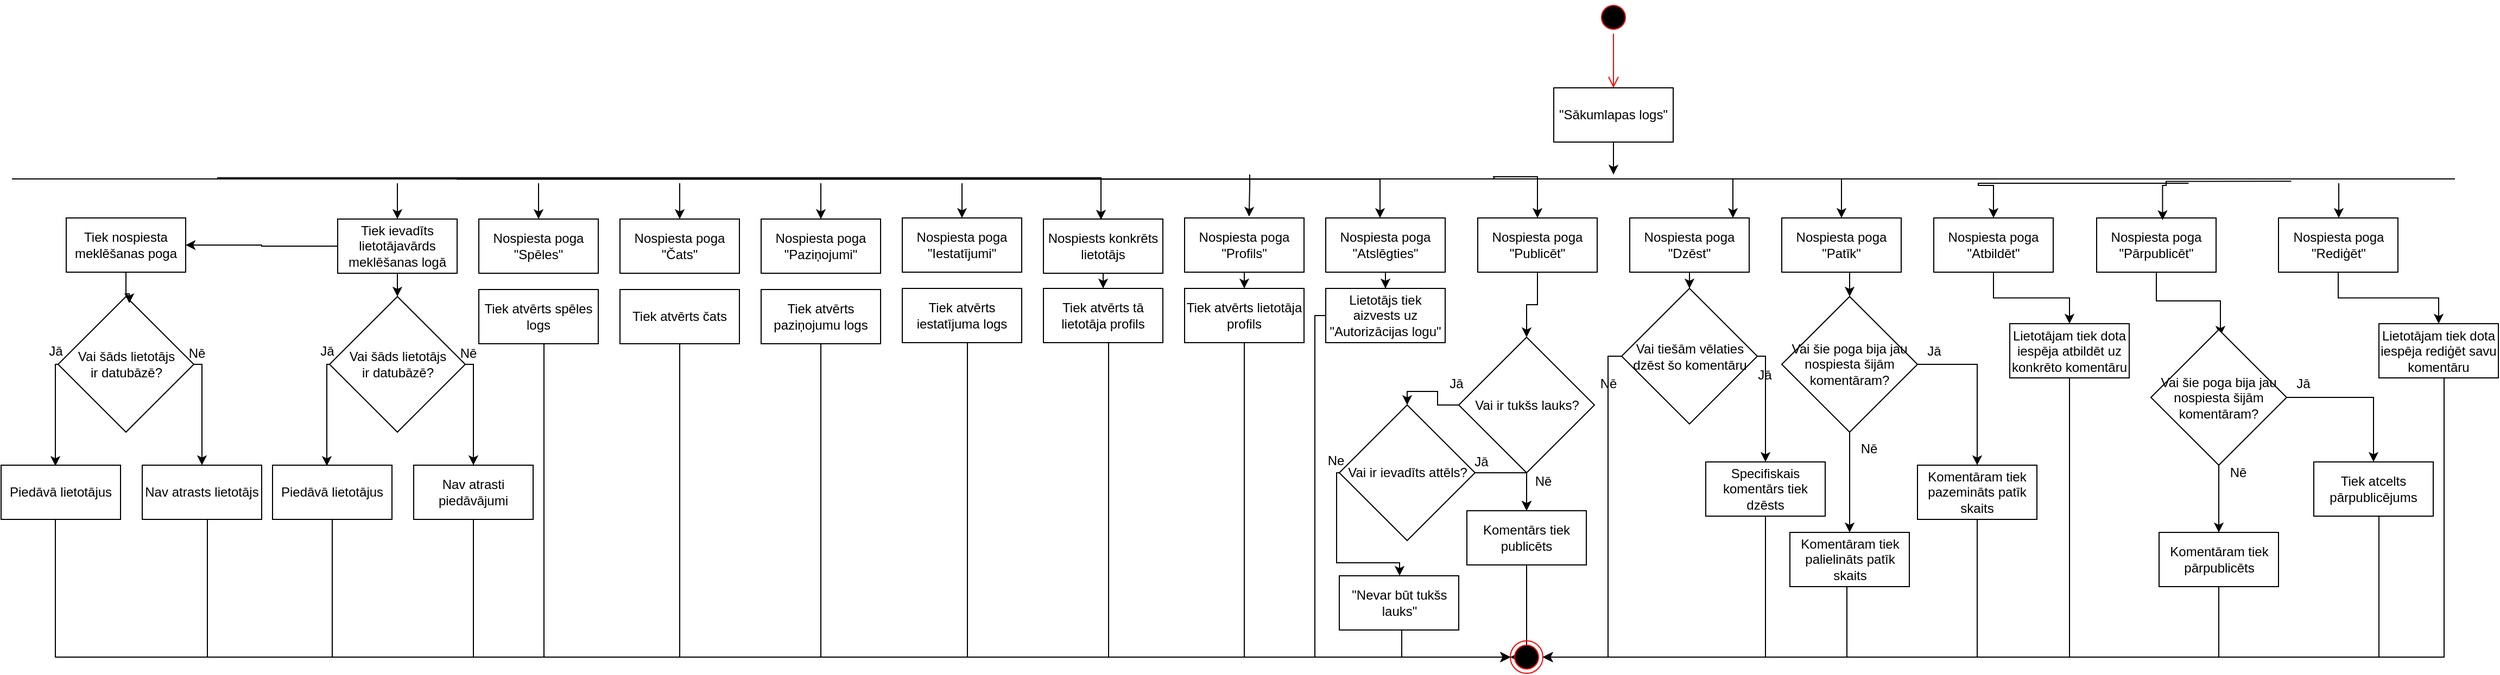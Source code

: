 <mxfile version="24.5.2" type="device">
  <diagram name="Page-1" id="zZq7VaybYD1DG1loLCVF">
    <mxGraphModel dx="3166" dy="806" grid="1" gridSize="10" guides="1" tooltips="1" connect="1" arrows="1" fold="1" page="1" pageScale="1" pageWidth="850" pageHeight="1100" math="0" shadow="0">
      <root>
        <mxCell id="0" />
        <mxCell id="1" parent="0" />
        <mxCell id="ikjYLwRMNx4tmdUfGQpT-4" value="" style="ellipse;html=1;shape=startState;fillColor=#000000;strokeColor=#ff0000;" parent="1" vertex="1">
          <mxGeometry x="410" y="100" width="30" height="30" as="geometry" />
        </mxCell>
        <mxCell id="ikjYLwRMNx4tmdUfGQpT-5" value="" style="edgeStyle=orthogonalEdgeStyle;html=1;verticalAlign=bottom;endArrow=open;endSize=8;strokeColor=#ff0000;rounded=0;entryX=0.5;entryY=0;entryDx=0;entryDy=0;" parent="1" source="ikjYLwRMNx4tmdUfGQpT-4" target="ikjYLwRMNx4tmdUfGQpT-7" edge="1">
          <mxGeometry relative="1" as="geometry">
            <mxPoint x="425" y="190" as="targetPoint" />
          </mxGeometry>
        </mxCell>
        <mxCell id="ikjYLwRMNx4tmdUfGQpT-9" style="edgeStyle=orthogonalEdgeStyle;rounded=0;orthogonalLoop=1;jettySize=auto;html=1;" parent="1" source="ikjYLwRMNx4tmdUfGQpT-7" target="ikjYLwRMNx4tmdUfGQpT-8" edge="1">
          <mxGeometry relative="1" as="geometry">
            <mxPoint x="425" y="250" as="targetPoint" />
            <Array as="points">
              <mxPoint x="425" y="260" />
              <mxPoint x="425" y="260" />
            </Array>
          </mxGeometry>
        </mxCell>
        <mxCell id="ikjYLwRMNx4tmdUfGQpT-7" value="&quot;Sākumlapas logs&quot;" style="html=1;whiteSpace=wrap;" parent="1" vertex="1">
          <mxGeometry x="370" y="180" width="110" height="50" as="geometry" />
        </mxCell>
        <mxCell id="wYO3z8Fsa95_Q1i2Rd3B-8" style="edgeStyle=orthogonalEdgeStyle;rounded=0;orthogonalLoop=1;jettySize=auto;html=1;" edge="1" parent="1" source="ikjYLwRMNx4tmdUfGQpT-8" target="wYO3z8Fsa95_Q1i2Rd3B-7">
          <mxGeometry relative="1" as="geometry">
            <Array as="points">
              <mxPoint x="1093" y="280" />
              <mxPoint x="1093" y="280" />
            </Array>
          </mxGeometry>
        </mxCell>
        <mxCell id="wYO3z8Fsa95_Q1i2Rd3B-55" style="edgeStyle=orthogonalEdgeStyle;rounded=0;orthogonalLoop=1;jettySize=auto;html=1;" edge="1" parent="1" source="ikjYLwRMNx4tmdUfGQpT-8" target="wYO3z8Fsa95_Q1i2Rd3B-20">
          <mxGeometry relative="1" as="geometry">
            <Array as="points">
              <mxPoint x="-695" y="280" />
              <mxPoint x="-695" y="280" />
            </Array>
          </mxGeometry>
        </mxCell>
        <mxCell id="wYO3z8Fsa95_Q1i2Rd3B-56" style="edgeStyle=orthogonalEdgeStyle;rounded=0;orthogonalLoop=1;jettySize=auto;html=1;" edge="1" parent="1" source="ikjYLwRMNx4tmdUfGQpT-8" target="wYO3z8Fsa95_Q1i2Rd3B-18">
          <mxGeometry relative="1" as="geometry">
            <Array as="points">
              <mxPoint x="-565" y="280" />
              <mxPoint x="-565" y="280" />
            </Array>
          </mxGeometry>
        </mxCell>
        <mxCell id="wYO3z8Fsa95_Q1i2Rd3B-57" style="edgeStyle=orthogonalEdgeStyle;rounded=0;orthogonalLoop=1;jettySize=auto;html=1;" edge="1" parent="1" source="ikjYLwRMNx4tmdUfGQpT-8" target="wYO3z8Fsa95_Q1i2Rd3B-16">
          <mxGeometry relative="1" as="geometry">
            <Array as="points">
              <mxPoint x="-435" y="280" />
              <mxPoint x="-435" y="280" />
            </Array>
          </mxGeometry>
        </mxCell>
        <mxCell id="wYO3z8Fsa95_Q1i2Rd3B-58" style="edgeStyle=orthogonalEdgeStyle;rounded=0;orthogonalLoop=1;jettySize=auto;html=1;" edge="1" parent="1" source="ikjYLwRMNx4tmdUfGQpT-8" target="wYO3z8Fsa95_Q1i2Rd3B-14">
          <mxGeometry relative="1" as="geometry">
            <Array as="points">
              <mxPoint x="-305" y="280" />
              <mxPoint x="-305" y="280" />
            </Array>
          </mxGeometry>
        </mxCell>
        <mxCell id="wYO3z8Fsa95_Q1i2Rd3B-59" style="edgeStyle=orthogonalEdgeStyle;rounded=0;orthogonalLoop=1;jettySize=auto;html=1;entryX=0.5;entryY=0;entryDx=0;entryDy=0;" edge="1" parent="1" source="ikjYLwRMNx4tmdUfGQpT-8" target="wYO3z8Fsa95_Q1i2Rd3B-12">
          <mxGeometry relative="1" as="geometry">
            <Array as="points">
              <mxPoint x="-175" y="280" />
              <mxPoint x="-175" y="280" />
            </Array>
          </mxGeometry>
        </mxCell>
        <mxCell id="ikjYLwRMNx4tmdUfGQpT-8" value="" style="line;strokeWidth=1;fillColor=none;align=left;verticalAlign=middle;spacingTop=-1;spacingLeft=3;spacingRight=3;rotatable=0;labelPosition=right;points=[];portConstraint=eastwest;strokeColor=inherit;" parent="1" vertex="1">
          <mxGeometry x="-1050" y="260" width="2250" height="8" as="geometry" />
        </mxCell>
        <mxCell id="ikjYLwRMNx4tmdUfGQpT-15" style="edgeStyle=orthogonalEdgeStyle;rounded=0;orthogonalLoop=1;jettySize=auto;html=1;entryX=0.5;entryY=0;entryDx=0;entryDy=0;" parent="1" source="ikjYLwRMNx4tmdUfGQpT-10" target="ikjYLwRMNx4tmdUfGQpT-29" edge="1">
          <mxGeometry relative="1" as="geometry" />
        </mxCell>
        <mxCell id="ikjYLwRMNx4tmdUfGQpT-10" value="Nospiesta poga &quot;Publicēt&quot;" style="html=1;whiteSpace=wrap;" parent="1" vertex="1">
          <mxGeometry x="300" y="300" width="110" height="50" as="geometry" />
        </mxCell>
        <mxCell id="ikjYLwRMNx4tmdUfGQpT-19" style="edgeStyle=orthogonalEdgeStyle;rounded=0;orthogonalLoop=1;jettySize=auto;html=1;exitX=0.5;exitY=1;exitDx=0;exitDy=0;" parent="1" source="ikjYLwRMNx4tmdUfGQpT-11" target="ikjYLwRMNx4tmdUfGQpT-18" edge="1">
          <mxGeometry relative="1" as="geometry" />
        </mxCell>
        <mxCell id="ikjYLwRMNx4tmdUfGQpT-11" value="Nospiesta poga &quot;Dzēst&quot;" style="html=1;whiteSpace=wrap;" parent="1" vertex="1">
          <mxGeometry x="440" y="300" width="110" height="50" as="geometry" />
        </mxCell>
        <mxCell id="ikjYLwRMNx4tmdUfGQpT-12" style="edgeStyle=orthogonalEdgeStyle;rounded=0;orthogonalLoop=1;jettySize=auto;html=1;entryX=0.5;entryY=0;entryDx=0;entryDy=0;" parent="1" target="ikjYLwRMNx4tmdUfGQpT-10" edge="1">
          <mxGeometry relative="1" as="geometry">
            <mxPoint x="435" y="270" as="targetPoint" />
            <mxPoint x="315" y="264" as="sourcePoint" />
            <Array as="points">
              <mxPoint x="314" y="262" />
              <mxPoint x="315" y="262" />
            </Array>
          </mxGeometry>
        </mxCell>
        <mxCell id="ikjYLwRMNx4tmdUfGQpT-13" style="edgeStyle=orthogonalEdgeStyle;rounded=0;orthogonalLoop=1;jettySize=auto;html=1;exitX=0.769;exitY=0.5;exitDx=0;exitDy=0;exitPerimeter=0;" parent="1" source="ikjYLwRMNx4tmdUfGQpT-8" target="ikjYLwRMNx4tmdUfGQpT-11" edge="1">
          <mxGeometry relative="1" as="geometry">
            <mxPoint x="445" y="280" as="targetPoint" />
            <mxPoint x="445" y="250" as="sourcePoint" />
            <Array as="points">
              <mxPoint x="535" y="270" />
              <mxPoint x="535" y="270" />
            </Array>
          </mxGeometry>
        </mxCell>
        <mxCell id="ikjYLwRMNx4tmdUfGQpT-17" style="edgeStyle=orthogonalEdgeStyle;rounded=0;orthogonalLoop=1;jettySize=auto;html=1;entryX=0;entryY=0.5;entryDx=0;entryDy=0;" parent="1" source="ikjYLwRMNx4tmdUfGQpT-14" target="ikjYLwRMNx4tmdUfGQpT-16" edge="1">
          <mxGeometry relative="1" as="geometry">
            <Array as="points">
              <mxPoint x="345" y="705" />
            </Array>
          </mxGeometry>
        </mxCell>
        <mxCell id="ikjYLwRMNx4tmdUfGQpT-14" value="Komentārs tiek publicēts" style="html=1;whiteSpace=wrap;" parent="1" vertex="1">
          <mxGeometry x="290" y="570" width="110" height="50" as="geometry" />
        </mxCell>
        <mxCell id="ikjYLwRMNx4tmdUfGQpT-16" value="" style="ellipse;html=1;shape=endState;fillColor=#000000;strokeColor=#ff0000;" parent="1" vertex="1">
          <mxGeometry x="330" y="690" width="30" height="30" as="geometry" />
        </mxCell>
        <mxCell id="ikjYLwRMNx4tmdUfGQpT-20" style="edgeStyle=orthogonalEdgeStyle;rounded=0;orthogonalLoop=1;jettySize=auto;html=1;exitX=0;exitY=0.5;exitDx=0;exitDy=0;" parent="1" source="ikjYLwRMNx4tmdUfGQpT-18" target="ikjYLwRMNx4tmdUfGQpT-16" edge="1">
          <mxGeometry relative="1" as="geometry">
            <mxPoint x="452" y="525" as="targetPoint" />
            <Array as="points">
              <mxPoint x="420" y="428" />
              <mxPoint x="420" y="705" />
            </Array>
          </mxGeometry>
        </mxCell>
        <mxCell id="ikjYLwRMNx4tmdUfGQpT-26" style="edgeStyle=orthogonalEdgeStyle;rounded=0;orthogonalLoop=1;jettySize=auto;html=1;exitX=1;exitY=0.5;exitDx=0;exitDy=0;" parent="1" source="ikjYLwRMNx4tmdUfGQpT-18" target="ikjYLwRMNx4tmdUfGQpT-25" edge="1">
          <mxGeometry relative="1" as="geometry">
            <Array as="points">
              <mxPoint x="565" y="428" />
            </Array>
          </mxGeometry>
        </mxCell>
        <mxCell id="ikjYLwRMNx4tmdUfGQpT-18" value="Vai tiešām vēlaties dzēst šo komentāru" style="rhombus;whiteSpace=wrap;html=1;" parent="1" vertex="1">
          <mxGeometry x="432.5" y="365" width="125" height="125" as="geometry" />
        </mxCell>
        <mxCell id="ikjYLwRMNx4tmdUfGQpT-23" value="Nē" style="text;html=1;align=center;verticalAlign=middle;resizable=0;points=[];autosize=1;strokeColor=none;fillColor=none;" parent="1" vertex="1">
          <mxGeometry x="400" y="438" width="40" height="30" as="geometry" />
        </mxCell>
        <mxCell id="ikjYLwRMNx4tmdUfGQpT-24" value="Jā" style="text;html=1;align=center;verticalAlign=middle;resizable=0;points=[];autosize=1;strokeColor=none;fillColor=none;" parent="1" vertex="1">
          <mxGeometry x="544" y="430" width="40" height="30" as="geometry" />
        </mxCell>
        <mxCell id="ikjYLwRMNx4tmdUfGQpT-27" style="edgeStyle=orthogonalEdgeStyle;rounded=0;orthogonalLoop=1;jettySize=auto;html=1;entryX=1;entryY=0.5;entryDx=0;entryDy=0;" parent="1" source="ikjYLwRMNx4tmdUfGQpT-25" target="ikjYLwRMNx4tmdUfGQpT-16" edge="1">
          <mxGeometry relative="1" as="geometry">
            <Array as="points">
              <mxPoint x="565" y="705" />
            </Array>
          </mxGeometry>
        </mxCell>
        <mxCell id="ikjYLwRMNx4tmdUfGQpT-25" value="&lt;div style=&quot;&quot;&gt;Specifiskais komentārs tiek dzēsts&lt;/div&gt;" style="html=1;whiteSpace=wrap;align=center;" parent="1" vertex="1">
          <mxGeometry x="510" y="525" width="110" height="50" as="geometry" />
        </mxCell>
        <mxCell id="ikjYLwRMNx4tmdUfGQpT-47" style="edgeStyle=orthogonalEdgeStyle;rounded=0;orthogonalLoop=1;jettySize=auto;html=1;entryX=0.5;entryY=0;entryDx=0;entryDy=0;" parent="1" source="ikjYLwRMNx4tmdUfGQpT-29" target="ikjYLwRMNx4tmdUfGQpT-14" edge="1">
          <mxGeometry relative="1" as="geometry" />
        </mxCell>
        <mxCell id="wYO3z8Fsa95_Q1i2Rd3B-2" style="edgeStyle=orthogonalEdgeStyle;rounded=0;orthogonalLoop=1;jettySize=auto;html=1;exitX=0;exitY=0.5;exitDx=0;exitDy=0;entryX=0.5;entryY=0;entryDx=0;entryDy=0;" edge="1" parent="1" source="ikjYLwRMNx4tmdUfGQpT-29" target="wYO3z8Fsa95_Q1i2Rd3B-1">
          <mxGeometry relative="1" as="geometry">
            <Array as="points">
              <mxPoint x="263" y="473" />
              <mxPoint x="263" y="460" />
              <mxPoint x="235" y="460" />
            </Array>
          </mxGeometry>
        </mxCell>
        <mxCell id="ikjYLwRMNx4tmdUfGQpT-29" value="Vai ir tukšs lauks?" style="rhombus;whiteSpace=wrap;html=1;" parent="1" vertex="1">
          <mxGeometry x="282.5" y="410" width="125" height="125" as="geometry" />
        </mxCell>
        <mxCell id="ikjYLwRMNx4tmdUfGQpT-39" value="Jā" style="text;html=1;align=center;verticalAlign=middle;resizable=0;points=[];autosize=1;strokeColor=none;fillColor=none;" parent="1" vertex="1">
          <mxGeometry x="260" y="438" width="40" height="30" as="geometry" />
        </mxCell>
        <mxCell id="ikjYLwRMNx4tmdUfGQpT-42" style="edgeStyle=orthogonalEdgeStyle;rounded=0;orthogonalLoop=1;jettySize=auto;html=1;entryX=0;entryY=0.5;entryDx=0;entryDy=0;" parent="1" source="ikjYLwRMNx4tmdUfGQpT-40" target="ikjYLwRMNx4tmdUfGQpT-16" edge="1">
          <mxGeometry relative="1" as="geometry">
            <mxPoint x="145" y="720" as="targetPoint" />
            <Array as="points">
              <mxPoint x="230" y="705" />
            </Array>
          </mxGeometry>
        </mxCell>
        <mxCell id="ikjYLwRMNx4tmdUfGQpT-40" value="&quot;Nevar būt tukšs lauks&quot;" style="html=1;whiteSpace=wrap;" parent="1" vertex="1">
          <mxGeometry x="172.5" y="630" width="110" height="50" as="geometry" />
        </mxCell>
        <mxCell id="ikjYLwRMNx4tmdUfGQpT-51" style="edgeStyle=orthogonalEdgeStyle;rounded=0;orthogonalLoop=1;jettySize=auto;html=1;entryX=0.5;entryY=0;entryDx=0;entryDy=0;" parent="1" source="ikjYLwRMNx4tmdUfGQpT-43" target="ikjYLwRMNx4tmdUfGQpT-50" edge="1">
          <mxGeometry relative="1" as="geometry">
            <Array as="points">
              <mxPoint x="643" y="370" />
            </Array>
          </mxGeometry>
        </mxCell>
        <mxCell id="ikjYLwRMNx4tmdUfGQpT-43" value="Nospiesta poga &quot;Patīk&quot;" style="html=1;whiteSpace=wrap;" parent="1" vertex="1">
          <mxGeometry x="580" y="300" width="110" height="50" as="geometry" />
        </mxCell>
        <mxCell id="ikjYLwRMNx4tmdUfGQpT-63" style="edgeStyle=orthogonalEdgeStyle;rounded=0;orthogonalLoop=1;jettySize=auto;html=1;entryX=0.5;entryY=0;entryDx=0;entryDy=0;" parent="1" source="ikjYLwRMNx4tmdUfGQpT-44" target="ikjYLwRMNx4tmdUfGQpT-62" edge="1">
          <mxGeometry relative="1" as="geometry" />
        </mxCell>
        <mxCell id="ikjYLwRMNx4tmdUfGQpT-44" value="Nospiesta poga &quot;Atslēgties&quot;" style="html=1;whiteSpace=wrap;" parent="1" vertex="1">
          <mxGeometry x="160" y="300" width="110" height="50" as="geometry" />
        </mxCell>
        <mxCell id="ikjYLwRMNx4tmdUfGQpT-48" value="Nē" style="text;html=1;align=center;verticalAlign=middle;resizable=0;points=[];autosize=1;strokeColor=none;fillColor=none;" parent="1" vertex="1">
          <mxGeometry x="340" y="528" width="40" height="30" as="geometry" />
        </mxCell>
        <mxCell id="ikjYLwRMNx4tmdUfGQpT-49" style="edgeStyle=orthogonalEdgeStyle;rounded=0;orthogonalLoop=1;jettySize=auto;html=1;exitX=0.825;exitY=0.5;exitDx=0;exitDy=0;exitPerimeter=0;entryX=0.5;entryY=0;entryDx=0;entryDy=0;" parent="1" source="ikjYLwRMNx4tmdUfGQpT-8" target="ikjYLwRMNx4tmdUfGQpT-43" edge="1">
          <mxGeometry relative="1" as="geometry">
            <mxPoint x="435" y="270" as="targetPoint" />
            <mxPoint x="435" y="240" as="sourcePoint" />
            <Array as="points">
              <mxPoint x="635" y="270" />
              <mxPoint x="635" y="270" />
            </Array>
          </mxGeometry>
        </mxCell>
        <mxCell id="ikjYLwRMNx4tmdUfGQpT-55" style="edgeStyle=orthogonalEdgeStyle;rounded=0;orthogonalLoop=1;jettySize=auto;html=1;entryX=0.5;entryY=0;entryDx=0;entryDy=0;" parent="1" source="ikjYLwRMNx4tmdUfGQpT-50" target="ikjYLwRMNx4tmdUfGQpT-53" edge="1">
          <mxGeometry relative="1" as="geometry" />
        </mxCell>
        <mxCell id="ikjYLwRMNx4tmdUfGQpT-56" style="edgeStyle=orthogonalEdgeStyle;rounded=0;orthogonalLoop=1;jettySize=auto;html=1;exitX=1;exitY=0.5;exitDx=0;exitDy=0;" parent="1" source="ikjYLwRMNx4tmdUfGQpT-50" target="ikjYLwRMNx4tmdUfGQpT-54" edge="1">
          <mxGeometry relative="1" as="geometry" />
        </mxCell>
        <mxCell id="ikjYLwRMNx4tmdUfGQpT-50" value="Vai šie poga bija jau nospiesta šijām komentāram?" style="rhombus;whiteSpace=wrap;html=1;" parent="1" vertex="1">
          <mxGeometry x="580" y="372.5" width="125" height="125" as="geometry" />
        </mxCell>
        <mxCell id="ikjYLwRMNx4tmdUfGQpT-59" style="edgeStyle=orthogonalEdgeStyle;rounded=0;orthogonalLoop=1;jettySize=auto;html=1;entryX=1;entryY=0.5;entryDx=0;entryDy=0;" parent="1" source="ikjYLwRMNx4tmdUfGQpT-53" target="ikjYLwRMNx4tmdUfGQpT-16" edge="1">
          <mxGeometry relative="1" as="geometry">
            <Array as="points">
              <mxPoint x="640" y="705" />
            </Array>
          </mxGeometry>
        </mxCell>
        <mxCell id="ikjYLwRMNx4tmdUfGQpT-53" value="&lt;div style=&quot;&quot;&gt;Komentāram tiek palielināts patīk skaits&lt;/div&gt;" style="html=1;whiteSpace=wrap;align=center;" parent="1" vertex="1">
          <mxGeometry x="587.5" y="590" width="110" height="50" as="geometry" />
        </mxCell>
        <mxCell id="ikjYLwRMNx4tmdUfGQpT-61" style="edgeStyle=orthogonalEdgeStyle;rounded=0;orthogonalLoop=1;jettySize=auto;html=1;entryX=1;entryY=0.5;entryDx=0;entryDy=0;" parent="1" source="ikjYLwRMNx4tmdUfGQpT-54" target="ikjYLwRMNx4tmdUfGQpT-16" edge="1">
          <mxGeometry relative="1" as="geometry">
            <Array as="points">
              <mxPoint x="760" y="705" />
            </Array>
          </mxGeometry>
        </mxCell>
        <mxCell id="ikjYLwRMNx4tmdUfGQpT-54" value="&lt;div style=&quot;&quot;&gt;Komentāram tiek pazemināts patīk skaits&lt;/div&gt;" style="html=1;whiteSpace=wrap;align=center;" parent="1" vertex="1">
          <mxGeometry x="705" y="528" width="110" height="50" as="geometry" />
        </mxCell>
        <mxCell id="ikjYLwRMNx4tmdUfGQpT-57" value="Jā" style="text;html=1;align=center;verticalAlign=middle;resizable=0;points=[];autosize=1;strokeColor=none;fillColor=none;" parent="1" vertex="1">
          <mxGeometry x="700" y="408" width="40" height="30" as="geometry" />
        </mxCell>
        <mxCell id="ikjYLwRMNx4tmdUfGQpT-58" value="Nē" style="text;html=1;align=center;verticalAlign=middle;resizable=0;points=[];autosize=1;strokeColor=none;fillColor=none;" parent="1" vertex="1">
          <mxGeometry x="640" y="498" width="40" height="30" as="geometry" />
        </mxCell>
        <mxCell id="ikjYLwRMNx4tmdUfGQpT-64" style="edgeStyle=orthogonalEdgeStyle;rounded=0;orthogonalLoop=1;jettySize=auto;html=1;entryX=0;entryY=0.5;entryDx=0;entryDy=0;" parent="1" source="ikjYLwRMNx4tmdUfGQpT-62" target="ikjYLwRMNx4tmdUfGQpT-16" edge="1">
          <mxGeometry relative="1" as="geometry">
            <Array as="points">
              <mxPoint x="150" y="390" />
              <mxPoint x="150" y="705" />
            </Array>
          </mxGeometry>
        </mxCell>
        <mxCell id="ikjYLwRMNx4tmdUfGQpT-62" value="Lietotājs tiek aizvests uz &quot;Autorizācijas logu&quot;" style="html=1;whiteSpace=wrap;" parent="1" vertex="1">
          <mxGeometry x="160" y="365" width="110" height="50" as="geometry" />
        </mxCell>
        <mxCell id="ikjYLwRMNx4tmdUfGQpT-65" style="edgeStyle=orthogonalEdgeStyle;rounded=0;orthogonalLoop=1;jettySize=auto;html=1;exitX=0.182;exitY=0.528;exitDx=0;exitDy=0;exitPerimeter=0;" parent="1" source="ikjYLwRMNx4tmdUfGQpT-8" target="ikjYLwRMNx4tmdUfGQpT-44" edge="1">
          <mxGeometry relative="1" as="geometry">
            <mxPoint x="435" y="270" as="targetPoint" />
            <mxPoint x="435" y="240" as="sourcePoint" />
            <Array as="points">
              <mxPoint x="210" y="290" />
              <mxPoint x="210" y="290" />
            </Array>
          </mxGeometry>
        </mxCell>
        <mxCell id="ikjYLwRMNx4tmdUfGQpT-76" style="edgeStyle=orthogonalEdgeStyle;rounded=0;orthogonalLoop=1;jettySize=auto;html=1;" parent="1" source="ikjYLwRMNx4tmdUfGQpT-66" target="ikjYLwRMNx4tmdUfGQpT-75" edge="1">
          <mxGeometry relative="1" as="geometry" />
        </mxCell>
        <mxCell id="ikjYLwRMNx4tmdUfGQpT-66" value="Nospiesta poga &quot;Atbildēt&quot;" style="html=1;whiteSpace=wrap;" parent="1" vertex="1">
          <mxGeometry x="720" y="300" width="110" height="50" as="geometry" />
        </mxCell>
        <mxCell id="ikjYLwRMNx4tmdUfGQpT-73" style="edgeStyle=orthogonalEdgeStyle;rounded=0;orthogonalLoop=1;jettySize=auto;html=1;exitX=0.5;exitY=1;exitDx=0;exitDy=0;entryX=0.5;entryY=0;entryDx=0;entryDy=0;" parent="1" source="ikjYLwRMNx4tmdUfGQpT-67" target="ikjYLwRMNx4tmdUfGQpT-72" edge="1">
          <mxGeometry relative="1" as="geometry" />
        </mxCell>
        <mxCell id="ikjYLwRMNx4tmdUfGQpT-67" value="Nospiesta poga &quot;Profils&quot;" style="html=1;whiteSpace=wrap;" parent="1" vertex="1">
          <mxGeometry x="30" y="300" width="110" height="50" as="geometry" />
        </mxCell>
        <mxCell id="ikjYLwRMNx4tmdUfGQpT-71" style="edgeStyle=orthogonalEdgeStyle;rounded=0;orthogonalLoop=1;jettySize=auto;html=1;exitX=0.5;exitY=1;exitDx=0;exitDy=0;entryX=0.5;entryY=0;entryDx=0;entryDy=0;" parent="1" source="ikjYLwRMNx4tmdUfGQpT-68" target="ikjYLwRMNx4tmdUfGQpT-69" edge="1">
          <mxGeometry relative="1" as="geometry" />
        </mxCell>
        <mxCell id="ikjYLwRMNx4tmdUfGQpT-68" value="Nospiests konkrēts lietotājs" style="html=1;whiteSpace=wrap;" parent="1" vertex="1">
          <mxGeometry x="-100" y="301" width="110" height="50" as="geometry" />
        </mxCell>
        <mxCell id="ikjYLwRMNx4tmdUfGQpT-70" style="edgeStyle=orthogonalEdgeStyle;rounded=0;orthogonalLoop=1;jettySize=auto;html=1;entryX=0;entryY=0.5;entryDx=0;entryDy=0;" parent="1" source="ikjYLwRMNx4tmdUfGQpT-69" target="ikjYLwRMNx4tmdUfGQpT-16" edge="1">
          <mxGeometry relative="1" as="geometry">
            <Array as="points">
              <mxPoint x="-40" y="705" />
            </Array>
          </mxGeometry>
        </mxCell>
        <mxCell id="ikjYLwRMNx4tmdUfGQpT-69" value="Tiek atvērts tā lietotāja profils" style="html=1;whiteSpace=wrap;" parent="1" vertex="1">
          <mxGeometry x="-100" y="365" width="110" height="50" as="geometry" />
        </mxCell>
        <mxCell id="ikjYLwRMNx4tmdUfGQpT-74" style="edgeStyle=orthogonalEdgeStyle;rounded=0;orthogonalLoop=1;jettySize=auto;html=1;entryX=0;entryY=0.5;entryDx=0;entryDy=0;" parent="1" source="ikjYLwRMNx4tmdUfGQpT-72" target="ikjYLwRMNx4tmdUfGQpT-16" edge="1">
          <mxGeometry relative="1" as="geometry">
            <Array as="points">
              <mxPoint x="85" y="705" />
            </Array>
          </mxGeometry>
        </mxCell>
        <mxCell id="ikjYLwRMNx4tmdUfGQpT-72" value="Tiek atvērts lietotāja profils" style="html=1;whiteSpace=wrap;" parent="1" vertex="1">
          <mxGeometry x="30" y="365" width="110" height="50" as="geometry" />
        </mxCell>
        <mxCell id="ikjYLwRMNx4tmdUfGQpT-77" style="edgeStyle=orthogonalEdgeStyle;rounded=0;orthogonalLoop=1;jettySize=auto;html=1;entryX=1;entryY=0.5;entryDx=0;entryDy=0;" parent="1" source="ikjYLwRMNx4tmdUfGQpT-75" target="ikjYLwRMNx4tmdUfGQpT-16" edge="1">
          <mxGeometry relative="1" as="geometry">
            <Array as="points">
              <mxPoint x="845" y="705" />
            </Array>
          </mxGeometry>
        </mxCell>
        <mxCell id="ikjYLwRMNx4tmdUfGQpT-75" value="Lietotājam tiek dota iespēja atbildēt uz konkrēto komentāru" style="html=1;whiteSpace=wrap;" parent="1" vertex="1">
          <mxGeometry x="790" y="397.5" width="110" height="50" as="geometry" />
        </mxCell>
        <mxCell id="ikjYLwRMNx4tmdUfGQpT-78" style="edgeStyle=orthogonalEdgeStyle;rounded=0;orthogonalLoop=1;jettySize=auto;html=1;exitX=0.891;exitY=1;exitDx=0;exitDy=0;exitPerimeter=0;" parent="1" source="ikjYLwRMNx4tmdUfGQpT-8" target="ikjYLwRMNx4tmdUfGQpT-66" edge="1">
          <mxGeometry relative="1" as="geometry">
            <mxPoint x="435" y="270" as="targetPoint" />
            <mxPoint x="435" y="240" as="sourcePoint" />
            <Array as="points">
              <mxPoint x="761" y="270" />
              <mxPoint x="775" y="270" />
            </Array>
          </mxGeometry>
        </mxCell>
        <mxCell id="ikjYLwRMNx4tmdUfGQpT-79" style="edgeStyle=orthogonalEdgeStyle;rounded=0;orthogonalLoop=1;jettySize=auto;html=1;entryX=0.54;entryY=-0.024;entryDx=0;entryDy=0;entryPerimeter=0;" parent="1" target="ikjYLwRMNx4tmdUfGQpT-67" edge="1">
          <mxGeometry relative="1" as="geometry">
            <mxPoint x="435" y="270" as="targetPoint" />
            <mxPoint x="90" y="260" as="sourcePoint" />
            <Array as="points">
              <mxPoint x="90" y="270" />
              <mxPoint x="89" y="270" />
            </Array>
          </mxGeometry>
        </mxCell>
        <mxCell id="ikjYLwRMNx4tmdUfGQpT-81" style="edgeStyle=orthogonalEdgeStyle;rounded=0;orthogonalLoop=1;jettySize=auto;html=1;exitX=0.084;exitY=0.366;exitDx=0;exitDy=0;exitPerimeter=0;entryX=0.479;entryY=0.011;entryDx=0;entryDy=0;entryPerimeter=0;" parent="1" source="ikjYLwRMNx4tmdUfGQpT-8" target="ikjYLwRMNx4tmdUfGQpT-68" edge="1">
          <mxGeometry relative="1" as="geometry">
            <mxPoint x="40" y="280" as="targetPoint" />
            <mxPoint x="100" y="270" as="sourcePoint" />
            <Array as="points">
              <mxPoint x="-47" y="263" />
              <mxPoint x="-47" y="302" />
            </Array>
          </mxGeometry>
        </mxCell>
        <mxCell id="ikjYLwRMNx4tmdUfGQpT-85" style="edgeStyle=orthogonalEdgeStyle;rounded=0;orthogonalLoop=1;jettySize=auto;html=1;entryX=0.512;entryY=0.045;entryDx=0;entryDy=0;entryPerimeter=0;" parent="1" source="ikjYLwRMNx4tmdUfGQpT-82" target="ikjYLwRMNx4tmdUfGQpT-86" edge="1">
          <mxGeometry relative="1" as="geometry">
            <mxPoint x="975" y="397.5" as="targetPoint" />
          </mxGeometry>
        </mxCell>
        <mxCell id="ikjYLwRMNx4tmdUfGQpT-82" value="Nospiesta poga &quot;Pārpublicēt&quot;" style="html=1;whiteSpace=wrap;" parent="1" vertex="1">
          <mxGeometry x="870" y="300" width="110" height="50" as="geometry" />
        </mxCell>
        <mxCell id="ikjYLwRMNx4tmdUfGQpT-83" style="edgeStyle=orthogonalEdgeStyle;rounded=0;orthogonalLoop=1;jettySize=auto;html=1;exitX=0.933;exitY=0.771;exitDx=0;exitDy=0;exitPerimeter=0;entryX=0.552;entryY=0.04;entryDx=0;entryDy=0;entryPerimeter=0;" parent="1" source="ikjYLwRMNx4tmdUfGQpT-8" target="ikjYLwRMNx4tmdUfGQpT-82" edge="1">
          <mxGeometry relative="1" as="geometry">
            <mxPoint x="435" y="270" as="targetPoint" />
            <mxPoint x="435" y="240" as="sourcePoint" />
            <Array as="points">
              <mxPoint x="934" y="270" />
              <mxPoint x="931" y="270" />
            </Array>
          </mxGeometry>
        </mxCell>
        <mxCell id="ikjYLwRMNx4tmdUfGQpT-89" style="edgeStyle=orthogonalEdgeStyle;rounded=0;orthogonalLoop=1;jettySize=auto;html=1;exitX=1;exitY=0.5;exitDx=0;exitDy=0;entryX=0.5;entryY=0;entryDx=0;entryDy=0;" parent="1" source="ikjYLwRMNx4tmdUfGQpT-86" target="ikjYLwRMNx4tmdUfGQpT-88" edge="1">
          <mxGeometry relative="1" as="geometry" />
        </mxCell>
        <mxCell id="ikjYLwRMNx4tmdUfGQpT-90" style="edgeStyle=orthogonalEdgeStyle;rounded=0;orthogonalLoop=1;jettySize=auto;html=1;exitX=0.5;exitY=1;exitDx=0;exitDy=0;entryX=0.5;entryY=0;entryDx=0;entryDy=0;" parent="1" source="ikjYLwRMNx4tmdUfGQpT-86" target="ikjYLwRMNx4tmdUfGQpT-87" edge="1">
          <mxGeometry relative="1" as="geometry" />
        </mxCell>
        <mxCell id="ikjYLwRMNx4tmdUfGQpT-86" value="Vai šie poga bija jau nospiesta šijām komentāram?" style="rhombus;whiteSpace=wrap;html=1;" parent="1" vertex="1">
          <mxGeometry x="920" y="403" width="125" height="125" as="geometry" />
        </mxCell>
        <mxCell id="ikjYLwRMNx4tmdUfGQpT-93" style="edgeStyle=orthogonalEdgeStyle;rounded=0;orthogonalLoop=1;jettySize=auto;html=1;entryX=1;entryY=0.5;entryDx=0;entryDy=0;" parent="1" source="ikjYLwRMNx4tmdUfGQpT-87" target="ikjYLwRMNx4tmdUfGQpT-16" edge="1">
          <mxGeometry relative="1" as="geometry">
            <Array as="points">
              <mxPoint x="983" y="705" />
            </Array>
          </mxGeometry>
        </mxCell>
        <mxCell id="ikjYLwRMNx4tmdUfGQpT-87" value="&lt;div style=&quot;&quot;&gt;Komentāram tiek pārpublicēts&lt;/div&gt;" style="html=1;whiteSpace=wrap;align=center;" parent="1" vertex="1">
          <mxGeometry x="927.5" y="590" width="110" height="50" as="geometry" />
        </mxCell>
        <mxCell id="ikjYLwRMNx4tmdUfGQpT-94" style="edgeStyle=orthogonalEdgeStyle;rounded=0;orthogonalLoop=1;jettySize=auto;html=1;entryX=1;entryY=0.5;entryDx=0;entryDy=0;" parent="1" source="ikjYLwRMNx4tmdUfGQpT-88" target="ikjYLwRMNx4tmdUfGQpT-16" edge="1">
          <mxGeometry relative="1" as="geometry">
            <Array as="points">
              <mxPoint x="1130" y="705" />
            </Array>
          </mxGeometry>
        </mxCell>
        <mxCell id="ikjYLwRMNx4tmdUfGQpT-88" value="&lt;div style=&quot;&quot;&gt;Tiek atcelts pārpublicējums&lt;/div&gt;" style="html=1;whiteSpace=wrap;align=center;" parent="1" vertex="1">
          <mxGeometry x="1070" y="525" width="110" height="50" as="geometry" />
        </mxCell>
        <mxCell id="ikjYLwRMNx4tmdUfGQpT-91" value="Jā" style="text;html=1;align=center;verticalAlign=middle;resizable=0;points=[];autosize=1;strokeColor=none;fillColor=none;" parent="1" vertex="1">
          <mxGeometry x="1040" y="438" width="40" height="30" as="geometry" />
        </mxCell>
        <mxCell id="ikjYLwRMNx4tmdUfGQpT-92" value="Nē" style="text;html=1;align=center;verticalAlign=middle;resizable=0;points=[];autosize=1;strokeColor=none;fillColor=none;" parent="1" vertex="1">
          <mxGeometry x="980" y="520" width="40" height="30" as="geometry" />
        </mxCell>
        <mxCell id="wYO3z8Fsa95_Q1i2Rd3B-3" style="edgeStyle=orthogonalEdgeStyle;rounded=0;orthogonalLoop=1;jettySize=auto;html=1;" edge="1" parent="1" source="wYO3z8Fsa95_Q1i2Rd3B-1" target="ikjYLwRMNx4tmdUfGQpT-40">
          <mxGeometry relative="1" as="geometry">
            <Array as="points">
              <mxPoint x="170" y="535" />
              <mxPoint x="170" y="618" />
              <mxPoint x="228" y="618" />
            </Array>
          </mxGeometry>
        </mxCell>
        <mxCell id="wYO3z8Fsa95_Q1i2Rd3B-4" style="edgeStyle=orthogonalEdgeStyle;rounded=0;orthogonalLoop=1;jettySize=auto;html=1;exitX=1;exitY=0.5;exitDx=0;exitDy=0;" edge="1" parent="1" source="wYO3z8Fsa95_Q1i2Rd3B-1" target="ikjYLwRMNx4tmdUfGQpT-14">
          <mxGeometry relative="1" as="geometry" />
        </mxCell>
        <mxCell id="wYO3z8Fsa95_Q1i2Rd3B-1" value="Vai ir ievadīts attēls?" style="rhombus;whiteSpace=wrap;html=1;" vertex="1" parent="1">
          <mxGeometry x="172.5" y="472.5" width="125" height="125" as="geometry" />
        </mxCell>
        <mxCell id="wYO3z8Fsa95_Q1i2Rd3B-5" value="Jā" style="text;html=1;align=center;verticalAlign=middle;resizable=0;points=[];autosize=1;strokeColor=none;fillColor=none;" vertex="1" parent="1">
          <mxGeometry x="283" y="510" width="40" height="30" as="geometry" />
        </mxCell>
        <mxCell id="wYO3z8Fsa95_Q1i2Rd3B-6" value="Ne" style="text;html=1;align=center;verticalAlign=middle;resizable=0;points=[];autosize=1;strokeColor=none;fillColor=none;" vertex="1" parent="1">
          <mxGeometry x="149" y="509" width="40" height="30" as="geometry" />
        </mxCell>
        <mxCell id="wYO3z8Fsa95_Q1i2Rd3B-10" style="edgeStyle=orthogonalEdgeStyle;rounded=0;orthogonalLoop=1;jettySize=auto;html=1;entryX=0.5;entryY=0;entryDx=0;entryDy=0;" edge="1" parent="1" source="wYO3z8Fsa95_Q1i2Rd3B-7" target="wYO3z8Fsa95_Q1i2Rd3B-9">
          <mxGeometry relative="1" as="geometry" />
        </mxCell>
        <mxCell id="wYO3z8Fsa95_Q1i2Rd3B-7" value="Nospiesta poga &quot;Rediģēt&quot;" style="html=1;whiteSpace=wrap;" vertex="1" parent="1">
          <mxGeometry x="1037.5" y="300" width="110" height="50" as="geometry" />
        </mxCell>
        <mxCell id="wYO3z8Fsa95_Q1i2Rd3B-11" style="edgeStyle=orthogonalEdgeStyle;rounded=0;orthogonalLoop=1;jettySize=auto;html=1;entryX=1;entryY=0.5;entryDx=0;entryDy=0;" edge="1" parent="1" source="wYO3z8Fsa95_Q1i2Rd3B-9" target="ikjYLwRMNx4tmdUfGQpT-16">
          <mxGeometry relative="1" as="geometry">
            <Array as="points">
              <mxPoint x="1190" y="705" />
            </Array>
          </mxGeometry>
        </mxCell>
        <mxCell id="wYO3z8Fsa95_Q1i2Rd3B-9" value="Lietotājam tiek dota iespēja rediģēt savu komentāru" style="html=1;whiteSpace=wrap;" vertex="1" parent="1">
          <mxGeometry x="1130" y="397.5" width="110" height="50" as="geometry" />
        </mxCell>
        <mxCell id="wYO3z8Fsa95_Q1i2Rd3B-12" value="Nospiesta poga &quot;Iestatījumi&quot;" style="html=1;whiteSpace=wrap;" vertex="1" parent="1">
          <mxGeometry x="-230" y="300" width="110" height="50" as="geometry" />
        </mxCell>
        <mxCell id="wYO3z8Fsa95_Q1i2Rd3B-61" style="edgeStyle=orthogonalEdgeStyle;rounded=0;orthogonalLoop=1;jettySize=auto;html=1;entryX=0;entryY=0.5;entryDx=0;entryDy=0;" edge="1" parent="1" source="wYO3z8Fsa95_Q1i2Rd3B-13" target="ikjYLwRMNx4tmdUfGQpT-16">
          <mxGeometry relative="1" as="geometry">
            <Array as="points">
              <mxPoint x="-170" y="705" />
            </Array>
          </mxGeometry>
        </mxCell>
        <mxCell id="wYO3z8Fsa95_Q1i2Rd3B-13" value="Tiek atvērts iestatījuma logs" style="html=1;whiteSpace=wrap;" vertex="1" parent="1">
          <mxGeometry x="-230" y="365" width="110" height="50" as="geometry" />
        </mxCell>
        <mxCell id="wYO3z8Fsa95_Q1i2Rd3B-14" value="Nospiesta poga &quot;Paziņojumi&quot;" style="html=1;whiteSpace=wrap;" vertex="1" parent="1">
          <mxGeometry x="-360" y="301" width="110" height="50" as="geometry" />
        </mxCell>
        <mxCell id="wYO3z8Fsa95_Q1i2Rd3B-62" style="edgeStyle=orthogonalEdgeStyle;rounded=0;orthogonalLoop=1;jettySize=auto;html=1;entryX=0;entryY=0.5;entryDx=0;entryDy=0;" edge="1" parent="1" source="wYO3z8Fsa95_Q1i2Rd3B-15" target="ikjYLwRMNx4tmdUfGQpT-16">
          <mxGeometry relative="1" as="geometry">
            <Array as="points">
              <mxPoint x="-305" y="705" />
            </Array>
          </mxGeometry>
        </mxCell>
        <mxCell id="wYO3z8Fsa95_Q1i2Rd3B-15" value="Tiek atvērts paziņojumu logs" style="html=1;whiteSpace=wrap;" vertex="1" parent="1">
          <mxGeometry x="-360" y="366" width="110" height="50" as="geometry" />
        </mxCell>
        <mxCell id="wYO3z8Fsa95_Q1i2Rd3B-16" value="Nospiesta poga &quot;Čats&quot;" style="html=1;whiteSpace=wrap;" vertex="1" parent="1">
          <mxGeometry x="-490" y="301" width="110" height="50" as="geometry" />
        </mxCell>
        <mxCell id="wYO3z8Fsa95_Q1i2Rd3B-63" style="edgeStyle=orthogonalEdgeStyle;rounded=0;orthogonalLoop=1;jettySize=auto;html=1;entryX=0;entryY=0.5;entryDx=0;entryDy=0;" edge="1" parent="1" source="wYO3z8Fsa95_Q1i2Rd3B-17" target="ikjYLwRMNx4tmdUfGQpT-16">
          <mxGeometry relative="1" as="geometry">
            <Array as="points">
              <mxPoint x="-435" y="705" />
            </Array>
          </mxGeometry>
        </mxCell>
        <mxCell id="wYO3z8Fsa95_Q1i2Rd3B-17" value="Tiek atvērts čats" style="html=1;whiteSpace=wrap;" vertex="1" parent="1">
          <mxGeometry x="-490" y="366" width="110" height="50" as="geometry" />
        </mxCell>
        <mxCell id="wYO3z8Fsa95_Q1i2Rd3B-18" value="Nospiesta poga &quot;Spēles&quot;" style="html=1;whiteSpace=wrap;" vertex="1" parent="1">
          <mxGeometry x="-620" y="301" width="110" height="50" as="geometry" />
        </mxCell>
        <mxCell id="wYO3z8Fsa95_Q1i2Rd3B-64" style="edgeStyle=orthogonalEdgeStyle;rounded=0;orthogonalLoop=1;jettySize=auto;html=1;entryX=0;entryY=0.5;entryDx=0;entryDy=0;" edge="1" parent="1" source="wYO3z8Fsa95_Q1i2Rd3B-19" target="ikjYLwRMNx4tmdUfGQpT-16">
          <mxGeometry relative="1" as="geometry">
            <Array as="points">
              <mxPoint x="-560" y="705" />
            </Array>
          </mxGeometry>
        </mxCell>
        <mxCell id="wYO3z8Fsa95_Q1i2Rd3B-19" value="Tiek atvērts spēles logs" style="html=1;whiteSpace=wrap;" vertex="1" parent="1">
          <mxGeometry x="-620" y="366" width="110" height="50" as="geometry" />
        </mxCell>
        <mxCell id="wYO3z8Fsa95_Q1i2Rd3B-34" style="edgeStyle=orthogonalEdgeStyle;rounded=0;orthogonalLoop=1;jettySize=auto;html=1;entryX=1;entryY=0.5;entryDx=0;entryDy=0;" edge="1" parent="1" source="wYO3z8Fsa95_Q1i2Rd3B-20" target="wYO3z8Fsa95_Q1i2Rd3B-33">
          <mxGeometry relative="1" as="geometry" />
        </mxCell>
        <mxCell id="wYO3z8Fsa95_Q1i2Rd3B-35" style="edgeStyle=orthogonalEdgeStyle;rounded=0;orthogonalLoop=1;jettySize=auto;html=1;" edge="1" parent="1" source="wYO3z8Fsa95_Q1i2Rd3B-20" target="wYO3z8Fsa95_Q1i2Rd3B-22">
          <mxGeometry relative="1" as="geometry" />
        </mxCell>
        <mxCell id="wYO3z8Fsa95_Q1i2Rd3B-20" value="Tiek ievadīts lietotājavārds meklēšanas logā" style="html=1;whiteSpace=wrap;" vertex="1" parent="1">
          <mxGeometry x="-750" y="301" width="110" height="50" as="geometry" />
        </mxCell>
        <mxCell id="wYO3z8Fsa95_Q1i2Rd3B-27" style="edgeStyle=orthogonalEdgeStyle;rounded=0;orthogonalLoop=1;jettySize=auto;html=1;exitX=1;exitY=0.5;exitDx=0;exitDy=0;entryX=0.5;entryY=0;entryDx=0;entryDy=0;" edge="1" parent="1" source="wYO3z8Fsa95_Q1i2Rd3B-22" target="wYO3z8Fsa95_Q1i2Rd3B-23">
          <mxGeometry relative="1" as="geometry">
            <Array as="points">
              <mxPoint x="-625" y="435" />
            </Array>
          </mxGeometry>
        </mxCell>
        <mxCell id="wYO3z8Fsa95_Q1i2Rd3B-22" value="Vai šāds lietotājs&lt;div&gt;ir datubāzē?&lt;/div&gt;" style="rhombus;whiteSpace=wrap;html=1;" vertex="1" parent="1">
          <mxGeometry x="-757.5" y="372.5" width="125" height="125" as="geometry" />
        </mxCell>
        <mxCell id="wYO3z8Fsa95_Q1i2Rd3B-65" style="edgeStyle=orthogonalEdgeStyle;rounded=0;orthogonalLoop=1;jettySize=auto;html=1;entryX=0;entryY=0.5;entryDx=0;entryDy=0;" edge="1" parent="1" source="wYO3z8Fsa95_Q1i2Rd3B-23" target="ikjYLwRMNx4tmdUfGQpT-16">
          <mxGeometry relative="1" as="geometry">
            <Array as="points">
              <mxPoint x="-625" y="705" />
            </Array>
          </mxGeometry>
        </mxCell>
        <mxCell id="wYO3z8Fsa95_Q1i2Rd3B-23" value="Nav atrasti piedāvājumi" style="html=1;whiteSpace=wrap;" vertex="1" parent="1">
          <mxGeometry x="-680" y="528" width="110" height="50" as="geometry" />
        </mxCell>
        <mxCell id="wYO3z8Fsa95_Q1i2Rd3B-66" style="edgeStyle=orthogonalEdgeStyle;rounded=0;orthogonalLoop=1;jettySize=auto;html=1;entryX=0;entryY=0.5;entryDx=0;entryDy=0;" edge="1" parent="1" source="wYO3z8Fsa95_Q1i2Rd3B-24" target="ikjYLwRMNx4tmdUfGQpT-16">
          <mxGeometry relative="1" as="geometry">
            <Array as="points">
              <mxPoint x="-755" y="705" />
            </Array>
          </mxGeometry>
        </mxCell>
        <mxCell id="wYO3z8Fsa95_Q1i2Rd3B-24" value="Piedāvā lietotājus" style="html=1;whiteSpace=wrap;" vertex="1" parent="1">
          <mxGeometry x="-810" y="528" width="110" height="50" as="geometry" />
        </mxCell>
        <mxCell id="wYO3z8Fsa95_Q1i2Rd3B-26" style="edgeStyle=orthogonalEdgeStyle;rounded=0;orthogonalLoop=1;jettySize=auto;html=1;exitX=0;exitY=0.5;exitDx=0;exitDy=0;entryX=0.453;entryY=0.013;entryDx=0;entryDy=0;entryPerimeter=0;" edge="1" parent="1" source="wYO3z8Fsa95_Q1i2Rd3B-22" target="wYO3z8Fsa95_Q1i2Rd3B-24">
          <mxGeometry relative="1" as="geometry">
            <Array as="points">
              <mxPoint x="-760" y="435" />
              <mxPoint x="-760" y="529" />
            </Array>
          </mxGeometry>
        </mxCell>
        <mxCell id="wYO3z8Fsa95_Q1i2Rd3B-33" value="Tiek nospiesta meklēšanas poga" style="html=1;whiteSpace=wrap;" vertex="1" parent="1">
          <mxGeometry x="-1000" y="300" width="110" height="50" as="geometry" />
        </mxCell>
        <mxCell id="wYO3z8Fsa95_Q1i2Rd3B-38" value="Nē" style="text;html=1;align=center;verticalAlign=middle;resizable=0;points=[];autosize=1;strokeColor=none;fillColor=none;" vertex="1" parent="1">
          <mxGeometry x="-650" y="410" width="40" height="30" as="geometry" />
        </mxCell>
        <mxCell id="wYO3z8Fsa95_Q1i2Rd3B-39" value="Jā" style="text;html=1;align=center;verticalAlign=middle;resizable=0;points=[];autosize=1;strokeColor=none;fillColor=none;" vertex="1" parent="1">
          <mxGeometry x="-780" y="408" width="40" height="30" as="geometry" />
        </mxCell>
        <mxCell id="wYO3z8Fsa95_Q1i2Rd3B-47" style="edgeStyle=orthogonalEdgeStyle;rounded=0;orthogonalLoop=1;jettySize=auto;html=1;exitX=1;exitY=0.5;exitDx=0;exitDy=0;entryX=0.5;entryY=0;entryDx=0;entryDy=0;" edge="1" parent="1" source="wYO3z8Fsa95_Q1i2Rd3B-48" target="wYO3z8Fsa95_Q1i2Rd3B-49">
          <mxGeometry relative="1" as="geometry">
            <Array as="points">
              <mxPoint x="-875" y="435" />
            </Array>
          </mxGeometry>
        </mxCell>
        <mxCell id="wYO3z8Fsa95_Q1i2Rd3B-48" value="Vai šāds lietotājs&lt;div&gt;ir datubāzē?&lt;/div&gt;" style="rhombus;whiteSpace=wrap;html=1;" vertex="1" parent="1">
          <mxGeometry x="-1007.5" y="372.5" width="125" height="125" as="geometry" />
        </mxCell>
        <mxCell id="wYO3z8Fsa95_Q1i2Rd3B-67" style="edgeStyle=orthogonalEdgeStyle;rounded=0;orthogonalLoop=1;jettySize=auto;html=1;entryX=0;entryY=0.5;entryDx=0;entryDy=0;" edge="1" parent="1" source="wYO3z8Fsa95_Q1i2Rd3B-49" target="ikjYLwRMNx4tmdUfGQpT-16">
          <mxGeometry relative="1" as="geometry">
            <Array as="points">
              <mxPoint x="-870" y="705" />
            </Array>
          </mxGeometry>
        </mxCell>
        <mxCell id="wYO3z8Fsa95_Q1i2Rd3B-49" value="Nav atrasts lietotājs" style="html=1;whiteSpace=wrap;" vertex="1" parent="1">
          <mxGeometry x="-930" y="528" width="110" height="50" as="geometry" />
        </mxCell>
        <mxCell id="wYO3z8Fsa95_Q1i2Rd3B-68" style="edgeStyle=orthogonalEdgeStyle;rounded=0;orthogonalLoop=1;jettySize=auto;html=1;entryX=0;entryY=0.5;entryDx=0;entryDy=0;" edge="1" parent="1" source="wYO3z8Fsa95_Q1i2Rd3B-50" target="ikjYLwRMNx4tmdUfGQpT-16">
          <mxGeometry relative="1" as="geometry">
            <Array as="points">
              <mxPoint x="-1010" y="705" />
            </Array>
          </mxGeometry>
        </mxCell>
        <mxCell id="wYO3z8Fsa95_Q1i2Rd3B-50" value="Piedāvā lietotājus" style="html=1;whiteSpace=wrap;" vertex="1" parent="1">
          <mxGeometry x="-1060" y="528" width="110" height="50" as="geometry" />
        </mxCell>
        <mxCell id="wYO3z8Fsa95_Q1i2Rd3B-51" style="edgeStyle=orthogonalEdgeStyle;rounded=0;orthogonalLoop=1;jettySize=auto;html=1;exitX=0;exitY=0.5;exitDx=0;exitDy=0;entryX=0.453;entryY=0.013;entryDx=0;entryDy=0;entryPerimeter=0;" edge="1" parent="1" source="wYO3z8Fsa95_Q1i2Rd3B-48" target="wYO3z8Fsa95_Q1i2Rd3B-50">
          <mxGeometry relative="1" as="geometry">
            <Array as="points">
              <mxPoint x="-1010" y="435" />
              <mxPoint x="-1010" y="529" />
            </Array>
          </mxGeometry>
        </mxCell>
        <mxCell id="wYO3z8Fsa95_Q1i2Rd3B-52" value="Nē" style="text;html=1;align=center;verticalAlign=middle;resizable=0;points=[];autosize=1;strokeColor=none;fillColor=none;" vertex="1" parent="1">
          <mxGeometry x="-900" y="410" width="40" height="30" as="geometry" />
        </mxCell>
        <mxCell id="wYO3z8Fsa95_Q1i2Rd3B-53" value="Jā" style="text;html=1;align=center;verticalAlign=middle;resizable=0;points=[];autosize=1;strokeColor=none;fillColor=none;" vertex="1" parent="1">
          <mxGeometry x="-1030" y="408" width="40" height="30" as="geometry" />
        </mxCell>
        <mxCell id="wYO3z8Fsa95_Q1i2Rd3B-54" style="edgeStyle=orthogonalEdgeStyle;rounded=0;orthogonalLoop=1;jettySize=auto;html=1;entryX=0.525;entryY=0.049;entryDx=0;entryDy=0;entryPerimeter=0;" edge="1" parent="1" source="wYO3z8Fsa95_Q1i2Rd3B-33" target="wYO3z8Fsa95_Q1i2Rd3B-48">
          <mxGeometry relative="1" as="geometry" />
        </mxCell>
      </root>
    </mxGraphModel>
  </diagram>
</mxfile>
